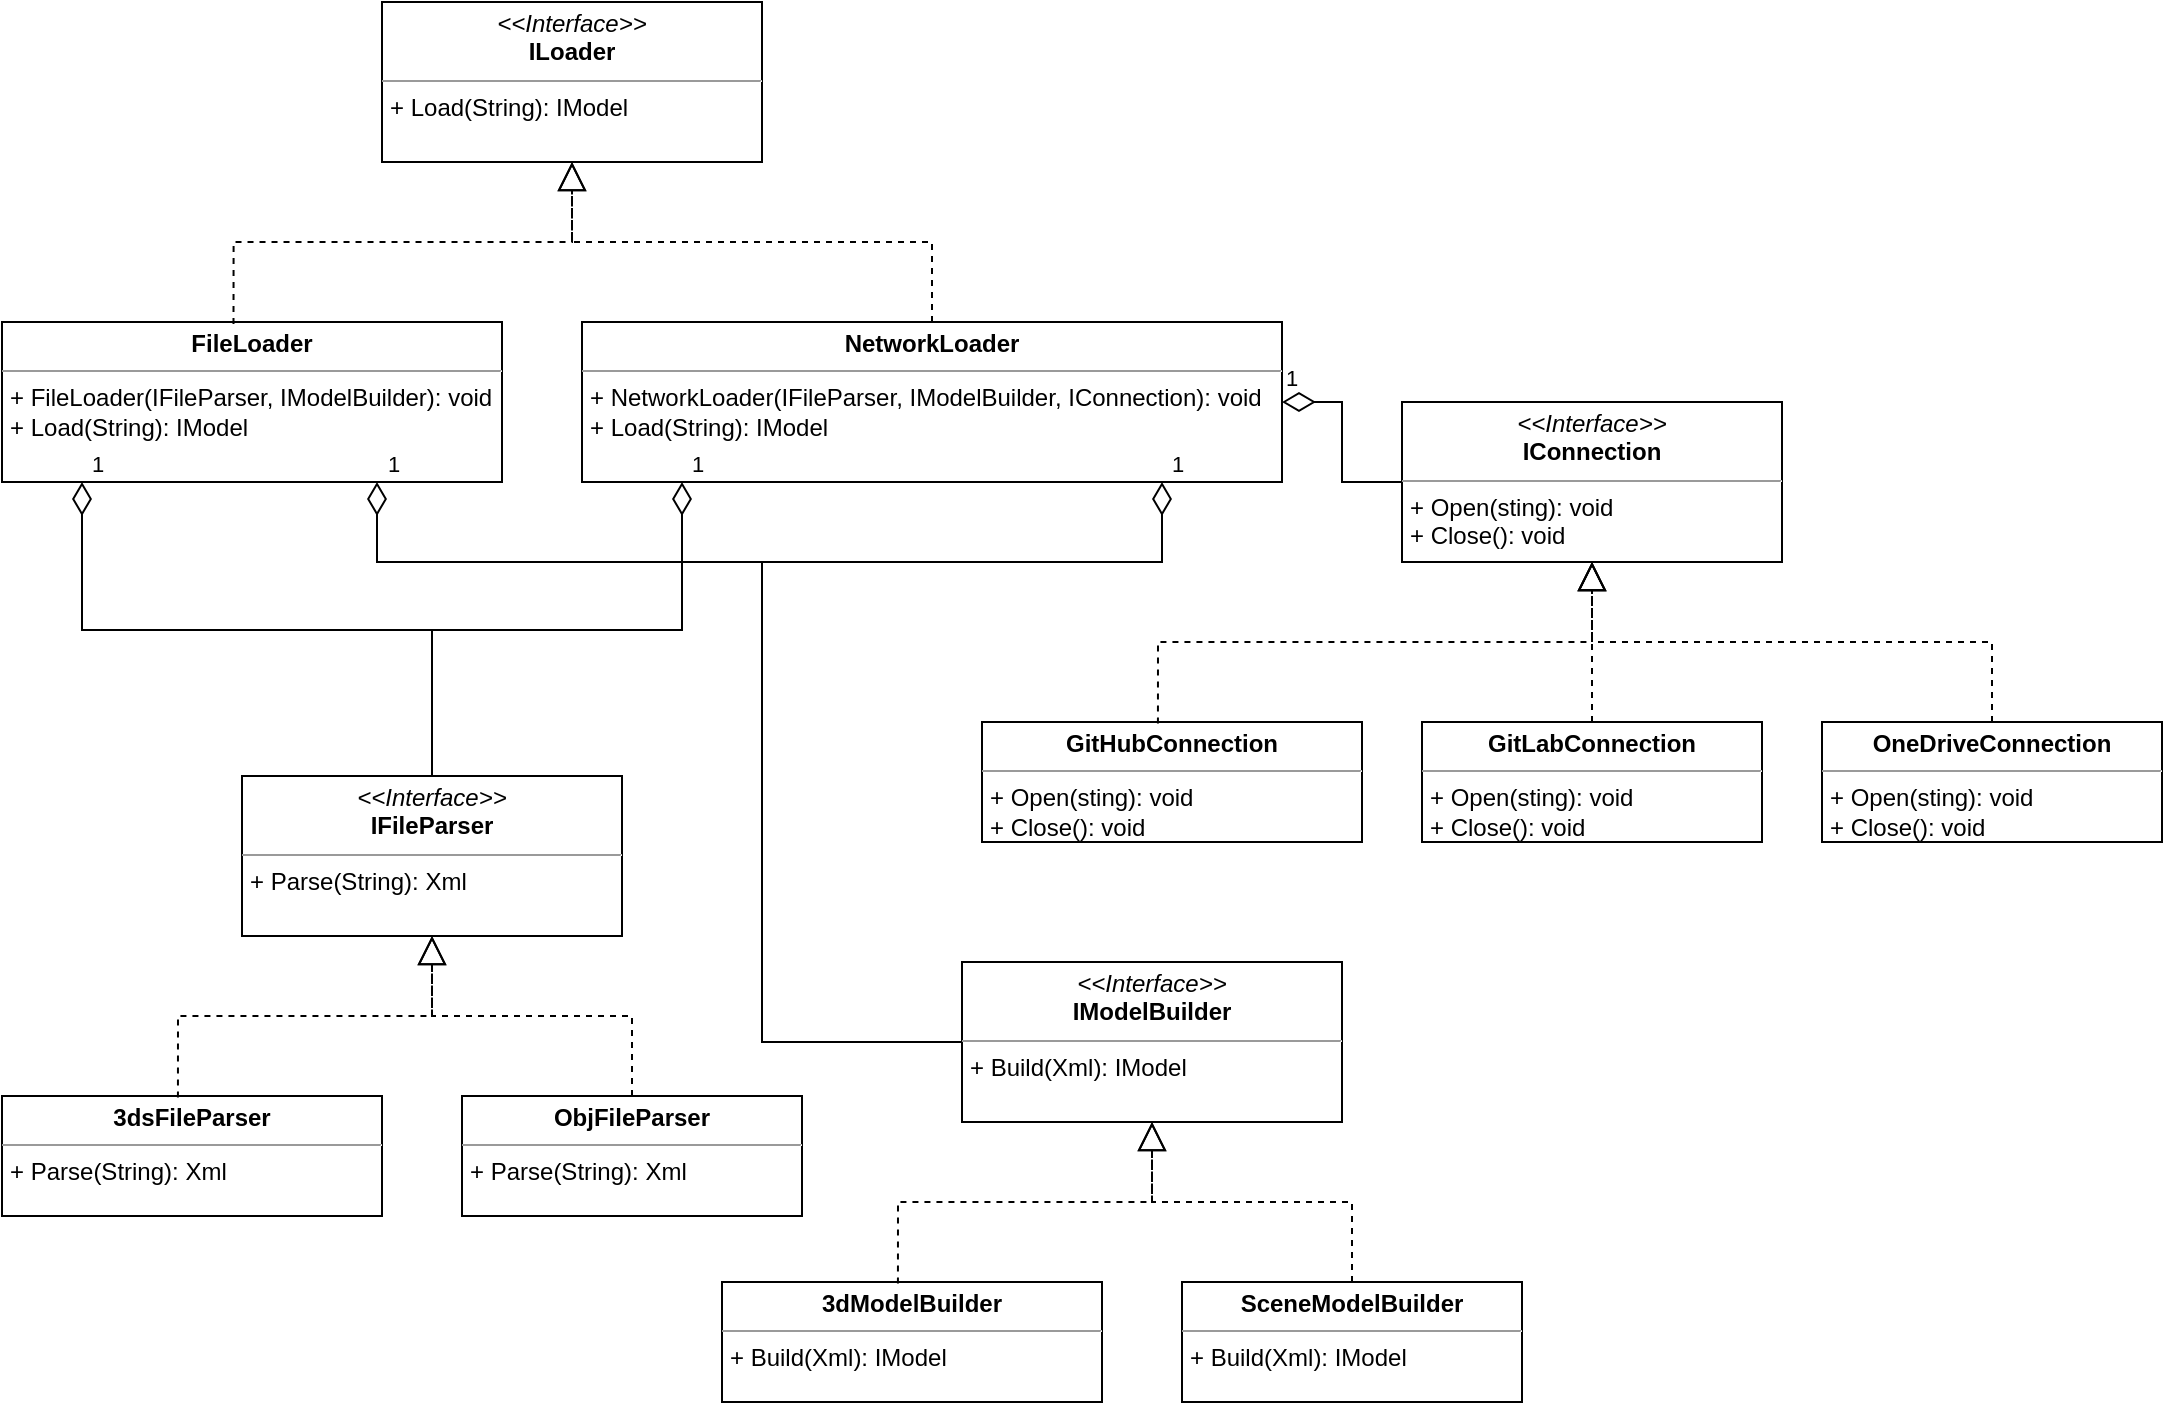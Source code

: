 <mxfile version="14.8.4" type="github" pages="2">
  <diagram id="AK-iGJzDlFNvxhwOBNrH" name="Loading">
    <mxGraphModel dx="868" dy="482" grid="1" gridSize="10" guides="1" tooltips="1" connect="1" arrows="1" fold="1" page="1" pageScale="1" pageWidth="1169" pageHeight="827" math="0" shadow="0">
      <root>
        <mxCell id="0" />
        <mxCell id="1" parent="0" />
        <mxCell id="6JdgwQuU5q2KGwENqL2I-1" value="&lt;p style=&quot;margin: 0px ; margin-top: 4px ; text-align: center&quot;&gt;&lt;i&gt;&amp;lt;&amp;lt;Interface&amp;gt;&amp;gt;&lt;/i&gt;&lt;br&gt;&lt;b&gt;ILoader&lt;/b&gt;&lt;/p&gt;&lt;hr size=&quot;1&quot;&gt;&lt;p style=&quot;margin: 0px ; margin-left: 4px&quot;&gt;+ Load(String): IModel&lt;br&gt;&lt;/p&gt;" style="verticalAlign=top;align=left;overflow=fill;fontSize=12;fontFamily=Helvetica;html=1;" parent="1" vertex="1">
          <mxGeometry x="230" y="40" width="190" height="80" as="geometry" />
        </mxCell>
        <mxCell id="6JdgwQuU5q2KGwENqL2I-3" value="&lt;p style=&quot;margin: 0px ; margin-top: 4px ; text-align: center&quot;&gt;&lt;b&gt;FileLoader&lt;/b&gt;&lt;br&gt;&lt;/p&gt;&lt;hr size=&quot;1&quot;&gt;&lt;p style=&quot;margin: 0px ; margin-left: 4px&quot;&gt;+ FileLoader(IFileParser, IModelBuilder): void&lt;/p&gt;&lt;p style=&quot;margin: 0px ; margin-left: 4px&quot;&gt;+ Load(String): IModel&lt;br&gt;&lt;/p&gt;" style="verticalAlign=top;align=left;overflow=fill;fontSize=12;fontFamily=Helvetica;html=1;" parent="1" vertex="1">
          <mxGeometry x="40" y="200" width="250" height="80" as="geometry" />
        </mxCell>
        <mxCell id="6JdgwQuU5q2KGwENqL2I-5" value="&lt;p style=&quot;margin: 0px ; margin-top: 4px ; text-align: center&quot;&gt;&lt;b&gt;NetworkLoader&lt;/b&gt;&lt;br&gt;&lt;/p&gt;&lt;hr size=&quot;1&quot;&gt;&lt;p style=&quot;margin: 0px ; margin-left: 4px&quot;&gt;+ NetworkLoader(IFileParser, IModelBuilder, IConnection): void&lt;/p&gt;&lt;p style=&quot;margin: 0px ; margin-left: 4px&quot;&gt;+ Load(String): IModel&lt;/p&gt;" style="verticalAlign=top;align=left;overflow=fill;fontSize=12;fontFamily=Helvetica;html=1;" parent="1" vertex="1">
          <mxGeometry x="330" y="200" width="350" height="80" as="geometry" />
        </mxCell>
        <mxCell id="6JdgwQuU5q2KGwENqL2I-6" value="" style="endArrow=block;dashed=1;endFill=0;endSize=12;html=1;entryX=0.5;entryY=1;entryDx=0;entryDy=0;exitX=0.463;exitY=0.013;exitDx=0;exitDy=0;exitPerimeter=0;edgeStyle=orthogonalEdgeStyle;rounded=0;" parent="1" source="6JdgwQuU5q2KGwENqL2I-3" target="6JdgwQuU5q2KGwENqL2I-1" edge="1">
          <mxGeometry width="160" relative="1" as="geometry">
            <mxPoint x="110" y="390" as="sourcePoint" />
            <mxPoint x="270" y="390" as="targetPoint" />
          </mxGeometry>
        </mxCell>
        <mxCell id="6JdgwQuU5q2KGwENqL2I-7" value="" style="endArrow=block;dashed=1;endFill=0;endSize=12;html=1;exitX=0.5;exitY=0;exitDx=0;exitDy=0;edgeStyle=orthogonalEdgeStyle;rounded=0;" parent="1" source="6JdgwQuU5q2KGwENqL2I-5" target="6JdgwQuU5q2KGwENqL2I-1" edge="1">
          <mxGeometry width="160" relative="1" as="geometry">
            <mxPoint x="280" y="381.04" as="sourcePoint" />
            <mxPoint x="477.03" y="300" as="targetPoint" />
          </mxGeometry>
        </mxCell>
        <mxCell id="xq73Ia8YPxoX5879JOja-1" value="&lt;p style=&quot;margin: 0px ; margin-top: 4px ; text-align: center&quot;&gt;&lt;i&gt;&amp;lt;&amp;lt;Interface&amp;gt;&amp;gt;&lt;/i&gt;&lt;br&gt;&lt;b&gt;IFileParser&lt;/b&gt;&lt;/p&gt;&lt;hr size=&quot;1&quot;&gt;&lt;p style=&quot;margin: 0px ; margin-left: 4px&quot;&gt;+ Parse(String): Xml&lt;br&gt;&lt;/p&gt;" style="verticalAlign=top;align=left;overflow=fill;fontSize=12;fontFamily=Helvetica;html=1;" parent="1" vertex="1">
          <mxGeometry x="160" y="427" width="190" height="80" as="geometry" />
        </mxCell>
        <mxCell id="xq73Ia8YPxoX5879JOja-2" value="&lt;p style=&quot;margin: 0px ; margin-top: 4px ; text-align: center&quot;&gt;&lt;b&gt;3dsFileParser&lt;/b&gt;&lt;/p&gt;&lt;hr size=&quot;1&quot;&gt;&lt;p style=&quot;margin: 0px ; margin-left: 4px&quot;&gt;+ Parse(String): Xml&lt;br&gt;&lt;/p&gt;" style="verticalAlign=top;align=left;overflow=fill;fontSize=12;fontFamily=Helvetica;html=1;" parent="1" vertex="1">
          <mxGeometry x="40" y="587" width="190" height="60" as="geometry" />
        </mxCell>
        <mxCell id="xq73Ia8YPxoX5879JOja-3" value="&lt;p style=&quot;outline: 0px ; margin: 4px 0px 0px ; text-align: center&quot;&gt;&lt;b style=&quot;outline: 0px&quot;&gt;ObjFileParser&lt;/b&gt;&lt;/p&gt;&lt;hr size=&quot;1&quot;&gt;&lt;p style=&quot;margin: 0px 0px 0px 4px&quot;&gt;+ Parse(String): Xml&lt;/p&gt;" style="verticalAlign=top;align=left;overflow=fill;fontSize=12;fontFamily=Helvetica;html=1;" parent="1" vertex="1">
          <mxGeometry x="270" y="587" width="170" height="60" as="geometry" />
        </mxCell>
        <mxCell id="xq73Ia8YPxoX5879JOja-4" value="" style="endArrow=block;dashed=1;endFill=0;endSize=12;html=1;entryX=0.5;entryY=1;entryDx=0;entryDy=0;exitX=0.463;exitY=0.013;exitDx=0;exitDy=0;exitPerimeter=0;edgeStyle=orthogonalEdgeStyle;rounded=0;" parent="1" source="xq73Ia8YPxoX5879JOja-2" target="xq73Ia8YPxoX5879JOja-1" edge="1">
          <mxGeometry width="160" relative="1" as="geometry">
            <mxPoint x="40" y="777" as="sourcePoint" />
            <mxPoint x="200" y="777" as="targetPoint" />
          </mxGeometry>
        </mxCell>
        <mxCell id="xq73Ia8YPxoX5879JOja-5" value="" style="endArrow=block;dashed=1;endFill=0;endSize=12;html=1;exitX=0.5;exitY=0;exitDx=0;exitDy=0;edgeStyle=orthogonalEdgeStyle;rounded=0;" parent="1" source="xq73Ia8YPxoX5879JOja-3" target="xq73Ia8YPxoX5879JOja-1" edge="1">
          <mxGeometry width="160" relative="1" as="geometry">
            <mxPoint x="210" y="768.04" as="sourcePoint" />
            <mxPoint x="407.03" y="687" as="targetPoint" />
          </mxGeometry>
        </mxCell>
        <mxCell id="ouq7zTjCDgWqAzeL-4EP-1" value="&lt;p style=&quot;margin: 0px ; margin-top: 4px ; text-align: center&quot;&gt;&lt;i&gt;&amp;lt;&amp;lt;Interface&amp;gt;&amp;gt;&lt;/i&gt;&lt;br&gt;&lt;b&gt;IModelBuilder&lt;/b&gt;&lt;/p&gt;&lt;hr size=&quot;1&quot;&gt;&lt;p style=&quot;margin: 0px ; margin-left: 4px&quot;&gt;+ Build(Xml): IModel&lt;br&gt;&lt;/p&gt;" style="verticalAlign=top;align=left;overflow=fill;fontSize=12;fontFamily=Helvetica;html=1;" parent="1" vertex="1">
          <mxGeometry x="520" y="520" width="190" height="80" as="geometry" />
        </mxCell>
        <mxCell id="ouq7zTjCDgWqAzeL-4EP-2" value="&lt;p style=&quot;margin: 0px ; margin-top: 4px ; text-align: center&quot;&gt;&lt;b&gt;3dModelBuilder&lt;/b&gt;&lt;/p&gt;&lt;hr size=&quot;1&quot;&gt;&lt;p style=&quot;margin: 0px ; margin-left: 4px&quot;&gt;+ Build(Xml): IModel&lt;br&gt;&lt;/p&gt;" style="verticalAlign=top;align=left;overflow=fill;fontSize=12;fontFamily=Helvetica;html=1;" parent="1" vertex="1">
          <mxGeometry x="400" y="680" width="190" height="60" as="geometry" />
        </mxCell>
        <mxCell id="ouq7zTjCDgWqAzeL-4EP-3" value="&lt;p style=&quot;outline: 0px ; margin: 4px 0px 0px ; text-align: center&quot;&gt;&lt;b style=&quot;outline: 0px&quot;&gt;SceneModelBuilder&lt;/b&gt;&lt;/p&gt;&lt;hr size=&quot;1&quot;&gt;&lt;p style=&quot;margin: 0px 0px 0px 4px&quot;&gt;+ Build(Xml): IModel&lt;br&gt;&lt;/p&gt;" style="verticalAlign=top;align=left;overflow=fill;fontSize=12;fontFamily=Helvetica;html=1;" parent="1" vertex="1">
          <mxGeometry x="630" y="680" width="170" height="60" as="geometry" />
        </mxCell>
        <mxCell id="ouq7zTjCDgWqAzeL-4EP-4" value="" style="endArrow=block;dashed=1;endFill=0;endSize=12;html=1;entryX=0.5;entryY=1;entryDx=0;entryDy=0;exitX=0.463;exitY=0.013;exitDx=0;exitDy=0;exitPerimeter=0;edgeStyle=orthogonalEdgeStyle;rounded=0;" parent="1" source="ouq7zTjCDgWqAzeL-4EP-2" target="ouq7zTjCDgWqAzeL-4EP-1" edge="1">
          <mxGeometry width="160" relative="1" as="geometry">
            <mxPoint x="400" y="870" as="sourcePoint" />
            <mxPoint x="560" y="870" as="targetPoint" />
          </mxGeometry>
        </mxCell>
        <mxCell id="ouq7zTjCDgWqAzeL-4EP-5" value="" style="endArrow=block;dashed=1;endFill=0;endSize=12;html=1;exitX=0.5;exitY=0;exitDx=0;exitDy=0;edgeStyle=orthogonalEdgeStyle;rounded=0;" parent="1" source="ouq7zTjCDgWqAzeL-4EP-3" target="ouq7zTjCDgWqAzeL-4EP-1" edge="1">
          <mxGeometry width="160" relative="1" as="geometry">
            <mxPoint x="570" y="861.04" as="sourcePoint" />
            <mxPoint x="767.03" y="780" as="targetPoint" />
          </mxGeometry>
        </mxCell>
        <mxCell id="ouq7zTjCDgWqAzeL-4EP-6" value="&lt;p style=&quot;margin: 0px ; margin-top: 4px ; text-align: center&quot;&gt;&lt;i&gt;&amp;lt;&amp;lt;Interface&amp;gt;&amp;gt;&lt;/i&gt;&lt;br&gt;&lt;b&gt;IConnection&lt;/b&gt;&lt;/p&gt;&lt;hr size=&quot;1&quot;&gt;&lt;p style=&quot;margin: 0px ; margin-left: 4px&quot;&gt;+ Open(sting): void&lt;br&gt;&lt;/p&gt;&lt;p style=&quot;margin: 0px ; margin-left: 4px&quot;&gt;+ Close(): void&lt;br&gt;&lt;/p&gt;" style="verticalAlign=top;align=left;overflow=fill;fontSize=12;fontFamily=Helvetica;html=1;" parent="1" vertex="1">
          <mxGeometry x="740" y="240" width="190" height="80" as="geometry" />
        </mxCell>
        <mxCell id="ouq7zTjCDgWqAzeL-4EP-7" value="&lt;p style=&quot;margin: 4px 0px 0px ; text-align: center&quot;&gt;&lt;b&gt;GitHubConnection&lt;/b&gt;&lt;/p&gt;&lt;hr size=&quot;1&quot;&gt;&lt;p style=&quot;margin: 0px 0px 0px 4px&quot;&gt;+ Open(sting): void&lt;br&gt;&lt;/p&gt;&lt;p style=&quot;margin: 0px 0px 0px 4px&quot;&gt;+ Close(): void&lt;/p&gt;" style="verticalAlign=top;align=left;overflow=fill;fontSize=12;fontFamily=Helvetica;html=1;" parent="1" vertex="1">
          <mxGeometry x="530" y="400" width="190" height="60" as="geometry" />
        </mxCell>
        <mxCell id="ouq7zTjCDgWqAzeL-4EP-8" value="&lt;p style=&quot;margin: 4px 0px 0px ; text-align: center&quot;&gt;&lt;b&gt;GitLabConnection&lt;/b&gt;&lt;/p&gt;&lt;hr size=&quot;1&quot; style=&quot;outline: 0px&quot;&gt;&lt;p style=&quot;margin: 0px 0px 0px 4px&quot;&gt;+ Open(sting): void&lt;br&gt;&lt;/p&gt;&lt;p style=&quot;margin: 0px 0px 0px 4px&quot;&gt;+ Close(): void&lt;/p&gt;" style="verticalAlign=top;align=left;overflow=fill;fontSize=12;fontFamily=Helvetica;html=1;" parent="1" vertex="1">
          <mxGeometry x="750" y="400" width="170" height="60" as="geometry" />
        </mxCell>
        <mxCell id="ouq7zTjCDgWqAzeL-4EP-9" value="" style="endArrow=block;dashed=1;endFill=0;endSize=12;html=1;entryX=0.5;entryY=1;entryDx=0;entryDy=0;exitX=0.463;exitY=0.013;exitDx=0;exitDy=0;exitPerimeter=0;edgeStyle=orthogonalEdgeStyle;rounded=0;" parent="1" source="ouq7zTjCDgWqAzeL-4EP-7" target="ouq7zTjCDgWqAzeL-4EP-6" edge="1">
          <mxGeometry width="160" relative="1" as="geometry">
            <mxPoint x="520" y="590" as="sourcePoint" />
            <mxPoint x="680" y="590" as="targetPoint" />
          </mxGeometry>
        </mxCell>
        <mxCell id="ouq7zTjCDgWqAzeL-4EP-10" value="" style="endArrow=block;dashed=1;endFill=0;endSize=12;html=1;exitX=0.5;exitY=0;exitDx=0;exitDy=0;edgeStyle=orthogonalEdgeStyle;rounded=0;" parent="1" source="ouq7zTjCDgWqAzeL-4EP-8" target="ouq7zTjCDgWqAzeL-4EP-6" edge="1">
          <mxGeometry width="160" relative="1" as="geometry">
            <mxPoint x="690" y="581.04" as="sourcePoint" />
            <mxPoint x="887.03" y="500" as="targetPoint" />
          </mxGeometry>
        </mxCell>
        <mxCell id="ouq7zTjCDgWqAzeL-4EP-11" value="&lt;p style=&quot;margin: 4px 0px 0px ; text-align: center&quot;&gt;&lt;b&gt;OneDriveConnection&lt;/b&gt;&lt;/p&gt;&lt;hr size=&quot;1&quot; style=&quot;outline: 0px&quot;&gt;&lt;p style=&quot;margin: 0px 0px 0px 4px&quot;&gt;+ Open(sting): void&lt;br&gt;&lt;/p&gt;&lt;p style=&quot;margin: 0px 0px 0px 4px&quot;&gt;+ Close(): void&lt;/p&gt;" style="verticalAlign=top;align=left;overflow=fill;fontSize=12;fontFamily=Helvetica;html=1;" parent="1" vertex="1">
          <mxGeometry x="950" y="400" width="170" height="60" as="geometry" />
        </mxCell>
        <mxCell id="ouq7zTjCDgWqAzeL-4EP-12" value="" style="endArrow=block;dashed=1;endFill=0;endSize=12;html=1;exitX=0.5;exitY=0;exitDx=0;exitDy=0;edgeStyle=orthogonalEdgeStyle;rounded=0;" parent="1" source="ouq7zTjCDgWqAzeL-4EP-11" target="ouq7zTjCDgWqAzeL-4EP-6" edge="1">
          <mxGeometry width="160" relative="1" as="geometry">
            <mxPoint x="845" y="410" as="sourcePoint" />
            <mxPoint x="745" y="330" as="targetPoint" />
          </mxGeometry>
        </mxCell>
        <mxCell id="W3vybs4YoK9HtLYrzw3h-1" value="1" style="endArrow=none;html=1;endSize=12;startArrow=diamondThin;startSize=14;startFill=0;edgeStyle=orthogonalEdgeStyle;align=left;verticalAlign=bottom;endFill=0;entryX=0;entryY=0.5;entryDx=0;entryDy=0;rounded=0;" edge="1" parent="1" source="6JdgwQuU5q2KGwENqL2I-5" target="ouq7zTjCDgWqAzeL-4EP-6">
          <mxGeometry x="-1" y="3" relative="1" as="geometry">
            <mxPoint x="400" y="330" as="sourcePoint" />
            <mxPoint x="560" y="330" as="targetPoint" />
          </mxGeometry>
        </mxCell>
        <mxCell id="W3vybs4YoK9HtLYrzw3h-2" value="1" style="endArrow=none;html=1;endSize=12;startArrow=diamondThin;startSize=14;startFill=0;edgeStyle=orthogonalEdgeStyle;align=left;verticalAlign=bottom;endFill=0;rounded=0;" edge="1" parent="1" source="6JdgwQuU5q2KGwENqL2I-3" target="xq73Ia8YPxoX5879JOja-1">
          <mxGeometry x="-1" y="3" relative="1" as="geometry">
            <mxPoint x="370" y="330" as="sourcePoint" />
            <mxPoint x="430" y="370" as="targetPoint" />
            <Array as="points">
              <mxPoint x="80" y="354" />
              <mxPoint x="255" y="354" />
            </Array>
          </mxGeometry>
        </mxCell>
        <mxCell id="W3vybs4YoK9HtLYrzw3h-3" value="1" style="endArrow=none;html=1;endSize=12;startArrow=diamondThin;startSize=14;startFill=0;edgeStyle=orthogonalEdgeStyle;align=left;verticalAlign=bottom;endFill=0;rounded=0;" edge="1" parent="1" source="6JdgwQuU5q2KGwENqL2I-5" target="xq73Ia8YPxoX5879JOja-1">
          <mxGeometry x="-1" y="3" relative="1" as="geometry">
            <mxPoint x="175" y="290" as="sourcePoint" />
            <mxPoint x="265" y="350" as="targetPoint" />
            <Array as="points">
              <mxPoint x="380" y="354" />
              <mxPoint x="255" y="354" />
            </Array>
          </mxGeometry>
        </mxCell>
        <mxCell id="W3vybs4YoK9HtLYrzw3h-4" value="1" style="endArrow=none;html=1;endSize=12;startArrow=diamondThin;startSize=14;startFill=0;edgeStyle=orthogonalEdgeStyle;align=left;verticalAlign=bottom;endFill=0;rounded=0;exitX=0.75;exitY=1;exitDx=0;exitDy=0;entryX=0;entryY=0.5;entryDx=0;entryDy=0;" edge="1" parent="1" source="6JdgwQuU5q2KGwENqL2I-3" target="ouq7zTjCDgWqAzeL-4EP-1">
          <mxGeometry x="-1" y="3" relative="1" as="geometry">
            <mxPoint x="185" y="300" as="sourcePoint" />
            <mxPoint x="275" y="360" as="targetPoint" />
            <Array as="points">
              <mxPoint x="228" y="320" />
              <mxPoint x="420" y="320" />
              <mxPoint x="420" y="560" />
            </Array>
          </mxGeometry>
        </mxCell>
        <mxCell id="W3vybs4YoK9HtLYrzw3h-5" value="1" style="endArrow=none;html=1;endSize=12;startArrow=diamondThin;startSize=14;startFill=0;edgeStyle=orthogonalEdgeStyle;align=left;verticalAlign=bottom;endFill=0;rounded=0;" edge="1" parent="1" source="6JdgwQuU5q2KGwENqL2I-5" target="ouq7zTjCDgWqAzeL-4EP-1">
          <mxGeometry x="-1" y="3" relative="1" as="geometry">
            <mxPoint x="540" y="310" as="sourcePoint" />
            <mxPoint x="530" y="570" as="targetPoint" />
            <Array as="points">
              <mxPoint x="620" y="320" />
              <mxPoint x="420" y="320" />
              <mxPoint x="420" y="560" />
            </Array>
          </mxGeometry>
        </mxCell>
      </root>
    </mxGraphModel>
  </diagram>
  <diagram name="Models" id="C3oTUEhxN_GoISsdC4qL">
    <mxGraphModel dx="868" dy="482" grid="1" gridSize="10" guides="1" tooltips="1" connect="1" arrows="1" fold="1" page="1" pageScale="1" pageWidth="1169" pageHeight="827" math="0" shadow="0">
      <root>
        <mxCell id="LjhFOXeb_HGvjTaxpXG7-0" />
        <mxCell id="LjhFOXeb_HGvjTaxpXG7-1" parent="LjhFOXeb_HGvjTaxpXG7-0" />
        <mxCell id="LjhFOXeb_HGvjTaxpXG7-5" value="" style="endArrow=block;dashed=1;endFill=0;endSize=12;html=1;exitX=0.5;exitY=0;exitDx=0;exitDy=0;edgeStyle=orthogonalEdgeStyle;rounded=0;" parent="LjhFOXeb_HGvjTaxpXG7-1" source="LjhFOXeb_HGvjTaxpXG7-14" target="LjhFOXeb_HGvjTaxpXG7-12" edge="1">
          <mxGeometry width="160" relative="1" as="geometry">
            <mxPoint x="527.97" y="451.04" as="sourcePoint" />
            <mxPoint x="725" y="370" as="targetPoint" />
          </mxGeometry>
        </mxCell>
        <mxCell id="LjhFOXeb_HGvjTaxpXG7-6" value="" style="endArrow=block;dashed=1;endFill=0;endSize=12;html=1;exitX=0.5;exitY=0;exitDx=0;exitDy=0;edgeStyle=orthogonalEdgeStyle;rounded=0;" parent="LjhFOXeb_HGvjTaxpXG7-1" source="LjhFOXeb_HGvjTaxpXG7-15" target="LjhFOXeb_HGvjTaxpXG7-12" edge="1">
          <mxGeometry width="160" relative="1" as="geometry">
            <mxPoint x="920" y="450" as="sourcePoint" />
            <mxPoint x="725" y="370" as="targetPoint" />
          </mxGeometry>
        </mxCell>
        <mxCell id="LjhFOXeb_HGvjTaxpXG7-12" value="&lt;p style=&quot;margin: 0px ; margin-top: 4px ; text-align: center&quot;&gt;&lt;i&gt;&amp;lt;&amp;lt;Interface&amp;gt;&amp;gt;&lt;/i&gt;&lt;br&gt;&lt;b&gt;IModel&lt;/b&gt;&lt;/p&gt;&lt;hr size=&quot;1&quot;&gt;&lt;p style=&quot;outline: 0px ; margin: 0px 0px 0px 4px&quot;&gt;+ LightSources: IList&amp;lt;LightSource&amp;gt;&lt;/p&gt;&lt;p style=&quot;margin: 0px 0px 0px 4px&quot;&gt;+ Cameras: IList&amp;lt;Camera&amp;gt;&lt;/p&gt;&lt;hr size=&quot;1&quot;&gt;&lt;p style=&quot;margin: 0px ; margin-left: 4px&quot;&gt;+ AddModel(IModel): void&lt;br&gt;+ DeleteModel(IModel): void&lt;br&gt;&lt;/p&gt;" style="verticalAlign=top;align=left;overflow=fill;fontSize=12;fontFamily=Helvetica;html=1;" parent="LjhFOXeb_HGvjTaxpXG7-1" vertex="1">
          <mxGeometry x="630" y="240" width="190" height="130" as="geometry" />
        </mxCell>
        <mxCell id="LjhFOXeb_HGvjTaxpXG7-14" value="&lt;p style=&quot;margin: 0px ; margin-top: 4px ; text-align: center&quot;&gt;&lt;b&gt;3dModel&lt;/b&gt;&lt;/p&gt;&lt;hr size=&quot;1&quot;&gt;&lt;p style=&quot;outline: 0px ; margin: 0px 0px 0px 4px&quot;&gt;+ LightSources: IList&amp;lt;LightSource&amp;gt;&lt;/p&gt;&lt;p style=&quot;margin: 0px 0px 0px 4px&quot;&gt;+ Cameras: IList&amp;lt;Camera&amp;gt;&lt;/p&gt;&lt;p style=&quot;margin: 0px ; margin-left: 4px&quot;&gt;+ Poligons: IList&amp;lt;Poligon&amp;gt;&lt;/p&gt;&lt;hr size=&quot;1&quot;&gt;&lt;p style=&quot;margin: 0px ; margin-left: 4px&quot;&gt;+ AddModel(IModel): void&lt;br&gt;+ DeleteModel(IModel): void&lt;br&gt;&lt;/p&gt;&lt;p style=&quot;margin: 0px ; margin-left: 4px&quot;&gt;+ AddPoligon(Poligon): void&lt;br&gt;&lt;/p&gt;&lt;p style=&quot;margin: 0px ; margin-left: 4px&quot;&gt;+ DeletePoligon(Poligon): void&lt;br&gt;&lt;/p&gt;&lt;p style=&quot;margin: 0px ; margin-left: 4px&quot;&gt;+ ChangePoligon(Poligon): void&lt;br&gt;&lt;/p&gt;" style="verticalAlign=top;align=left;overflow=fill;fontSize=12;fontFamily=Helvetica;html=1;" parent="LjhFOXeb_HGvjTaxpXG7-1" vertex="1">
          <mxGeometry x="470" y="450" width="200" height="160" as="geometry" />
        </mxCell>
        <mxCell id="LjhFOXeb_HGvjTaxpXG7-15" value="&lt;p style=&quot;margin: 0px ; margin-top: 4px ; text-align: center&quot;&gt;&lt;b&gt;Scene&lt;/b&gt;&lt;br&gt;&lt;/p&gt;&lt;hr size=&quot;1&quot;&gt;&lt;p style=&quot;margin: 0px ; margin-left: 4px&quot;&gt;+ LightSources: IList&amp;lt;LightSource&amp;gt;&lt;/p&gt;&lt;p style=&quot;margin: 0px ; margin-left: 4px&quot;&gt;+ Cameras: IList&amp;lt;Camera&amp;gt;&lt;/p&gt;&lt;p style=&quot;margin: 0px ; margin-left: 4px&quot;&gt;+ Models: ILisst&amp;lt;IModel&amp;gt;&lt;/p&gt;&lt;hr size=&quot;1&quot;&gt;&lt;p style=&quot;margin: 0px ; margin-left: 4px&quot;&gt;+ AddModel(IModel): void&lt;br&gt;+ DeleteModel(IModel): void&lt;br&gt;&lt;/p&gt;" style="verticalAlign=top;align=left;overflow=fill;fontSize=12;fontFamily=Helvetica;html=1;" parent="LjhFOXeb_HGvjTaxpXG7-1" vertex="1">
          <mxGeometry x="820" y="450" width="200" height="120" as="geometry" />
        </mxCell>
        <mxCell id="vM6vd51Zgj8YObXpYUbz-0" value="&lt;p style=&quot;margin: 0px ; margin-top: 4px ; text-align: center&quot;&gt;&lt;b&gt;Poligon&lt;/b&gt;&lt;/p&gt;&lt;hr size=&quot;1&quot;&gt;&lt;p style=&quot;margin: 0px ; margin-left: 4px&quot;&gt;+ Vertices: IList&amp;lt;Point&amp;gt;&lt;/p&gt;&lt;p style=&quot;margin: 0px ; margin-left: 4px&quot;&gt;+ Edges: IList&amp;lt;Line&amp;gt;&lt;/p&gt;&lt;hr size=&quot;1&quot;&gt;&lt;p style=&quot;margin: 0px ; margin-left: 4px&quot;&gt;&lt;br&gt;&lt;/p&gt;" style="verticalAlign=top;align=left;overflow=fill;fontSize=12;fontFamily=Helvetica;html=1;" vertex="1" parent="LjhFOXeb_HGvjTaxpXG7-1">
          <mxGeometry x="240" y="440" width="160" height="90" as="geometry" />
        </mxCell>
        <mxCell id="vM6vd51Zgj8YObXpYUbz-1" value="&lt;p style=&quot;margin: 0px ; margin-top: 4px ; text-align: center&quot;&gt;&lt;b&gt;&lt;span style=&quot;text-align: left&quot;&gt;LightSource&lt;/span&gt;&lt;br&gt;&lt;/b&gt;&lt;/p&gt;&lt;hr size=&quot;1&quot;&gt;&lt;p style=&quot;margin: 0px ; margin-left: 4px&quot;&gt;+&amp;nbsp;&lt;/p&gt;&lt;hr size=&quot;1&quot;&gt;&lt;p style=&quot;margin: 0px ; margin-left: 4px&quot;&gt;+&lt;br&gt;&lt;/p&gt;" style="verticalAlign=top;align=left;overflow=fill;fontSize=12;fontFamily=Helvetica;html=1;" vertex="1" parent="LjhFOXeb_HGvjTaxpXG7-1">
          <mxGeometry x="600" y="40" width="160" height="80" as="geometry" />
        </mxCell>
        <mxCell id="vM6vd51Zgj8YObXpYUbz-2" value="&lt;p style=&quot;margin: 4px 0px 0px ; text-align: center&quot;&gt;&lt;b&gt;Camera&lt;/b&gt;&lt;/p&gt;&lt;hr size=&quot;1&quot;&gt;&lt;p style=&quot;margin: 0px ; margin-left: 4px&quot;&gt;+&amp;nbsp;&lt;/p&gt;&lt;hr size=&quot;1&quot;&gt;&lt;p style=&quot;margin: 0px ; margin-left: 4px&quot;&gt;+&lt;br&gt;&lt;/p&gt;" style="verticalAlign=top;align=left;overflow=fill;fontSize=12;fontFamily=Helvetica;html=1;" vertex="1" parent="LjhFOXeb_HGvjTaxpXG7-1">
          <mxGeometry x="800" y="40" width="160" height="80" as="geometry" />
        </mxCell>
        <mxCell id="xHzgvrodonFRq65ReRsF-0" value="" style="endArrow=none;html=1;endSize=12;startArrow=diamondThin;startSize=14;startFill=0;edgeStyle=orthogonalEdgeStyle;align=left;verticalAlign=bottom;endFill=0;rounded=0;" edge="1" parent="LjhFOXeb_HGvjTaxpXG7-1" source="LjhFOXeb_HGvjTaxpXG7-15" target="LjhFOXeb_HGvjTaxpXG7-12">
          <mxGeometry x="-1" y="3" relative="1" as="geometry">
            <mxPoint x="80" y="280" as="sourcePoint" />
            <mxPoint x="255" y="427" as="targetPoint" />
            <Array as="points">
              <mxPoint x="1070" y="500" />
              <mxPoint x="1070" y="325" />
            </Array>
          </mxGeometry>
        </mxCell>
        <mxCell id="xHzgvrodonFRq65ReRsF-2" value="" style="endArrow=none;html=1;endSize=12;startArrow=diamondThin;startSize=14;startFill=0;edgeStyle=orthogonalEdgeStyle;align=left;verticalAlign=bottom;endFill=0;rounded=0;" edge="1" parent="LjhFOXeb_HGvjTaxpXG7-1" source="LjhFOXeb_HGvjTaxpXG7-14" target="vM6vd51Zgj8YObXpYUbz-0">
          <mxGeometry x="-1" y="3" relative="1" as="geometry">
            <mxPoint x="480" y="405" as="sourcePoint" />
            <mxPoint x="280" y="230" as="targetPoint" />
            <Array as="points">
              <mxPoint x="440" y="480" />
              <mxPoint x="440" y="480" />
            </Array>
          </mxGeometry>
        </mxCell>
      </root>
    </mxGraphModel>
  </diagram>
</mxfile>
